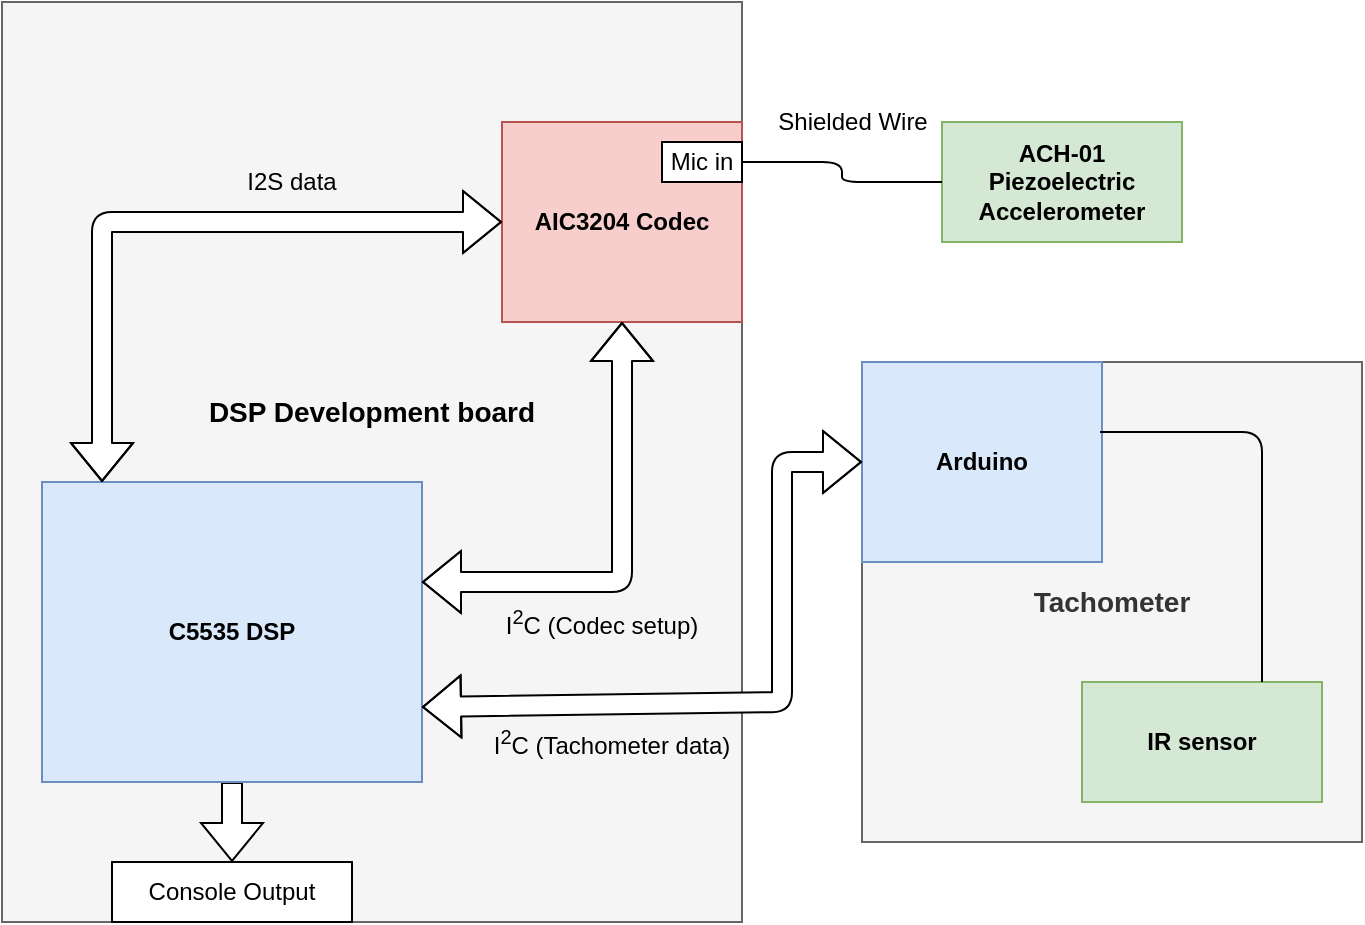 <mxfile version="13.1.0" type="github"><diagram id="wpj7TwDH2nFVK5qCcx0z" name="Page-1"><mxGraphModel dx="1422" dy="763" grid="1" gridSize="10" guides="1" tooltips="1" connect="1" arrows="1" fold="1" page="1" pageScale="1" pageWidth="850" pageHeight="1100" math="0" shadow="0"><root><mxCell id="0"/><mxCell id="1" parent="0"/><mxCell id="dRyhZqgdDWfJTCzduBJQ-8" value="" style="rounded=0;whiteSpace=wrap;html=1;fillColor=#f5f5f5;strokeColor=#666666;fontColor=#333333;" vertex="1" parent="1"><mxGeometry x="60" y="100" width="370" height="460" as="geometry"/></mxCell><mxCell id="dRyhZqgdDWfJTCzduBJQ-7" value="&lt;font style=&quot;font-size: 14px&quot;&gt;&lt;b&gt;Tachometer&lt;/b&gt;&lt;/font&gt;" style="rounded=0;whiteSpace=wrap;html=1;fillColor=#f5f5f5;strokeColor=#666666;fontColor=#333333;" vertex="1" parent="1"><mxGeometry x="490" y="280" width="250" height="240" as="geometry"/></mxCell><mxCell id="dRyhZqgdDWfJTCzduBJQ-24" style="edgeStyle=orthogonalEdgeStyle;rounded=0;orthogonalLoop=1;jettySize=auto;html=1;exitX=0.5;exitY=1;exitDx=0;exitDy=0;fillColor=#ffffff;shape=flexArrow;" edge="1" parent="1" source="dRyhZqgdDWfJTCzduBJQ-1" target="dRyhZqgdDWfJTCzduBJQ-23"><mxGeometry relative="1" as="geometry"/></mxCell><mxCell id="dRyhZqgdDWfJTCzduBJQ-1" value="&lt;b&gt;C5535 DSP&lt;/b&gt;" style="rounded=0;whiteSpace=wrap;html=1;fillColor=#dae8fc;strokeColor=#6c8ebf;" vertex="1" parent="1"><mxGeometry x="80" y="340" width="190" height="150" as="geometry"/></mxCell><mxCell id="dRyhZqgdDWfJTCzduBJQ-2" value="&lt;b&gt;AIC3204 Codec&lt;/b&gt;" style="rounded=0;whiteSpace=wrap;html=1;fillColor=#f8cecc;strokeColor=#b85450;" vertex="1" parent="1"><mxGeometry x="310" y="160" width="120" height="100" as="geometry"/></mxCell><mxCell id="dRyhZqgdDWfJTCzduBJQ-3" value="&lt;b&gt;ACH-01 Piezoelectric Accelerometer&lt;/b&gt;" style="rounded=0;whiteSpace=wrap;html=1;fillColor=#d5e8d4;strokeColor=#82b366;" vertex="1" parent="1"><mxGeometry x="530" y="160" width="120" height="60" as="geometry"/></mxCell><mxCell id="dRyhZqgdDWfJTCzduBJQ-4" value="&lt;div&gt;&lt;b&gt;Arduino&lt;/b&gt;&lt;/div&gt;" style="rounded=0;whiteSpace=wrap;html=1;fillColor=#dae8fc;strokeColor=#6c8ebf;" vertex="1" parent="1"><mxGeometry x="490" y="280" width="120" height="100" as="geometry"/></mxCell><mxCell id="dRyhZqgdDWfJTCzduBJQ-5" value="&lt;b&gt;IR sensor&lt;/b&gt;" style="rounded=0;whiteSpace=wrap;html=1;fillColor=#d5e8d4;strokeColor=#82b366;" vertex="1" parent="1"><mxGeometry x="600" y="440" width="120" height="60" as="geometry"/></mxCell><mxCell id="dRyhZqgdDWfJTCzduBJQ-9" value="" style="shape=flexArrow;endArrow=classic;startArrow=classic;html=1;entryX=0;entryY=0.5;entryDx=0;entryDy=0;fillColor=#ffffff;" edge="1" parent="1" target="dRyhZqgdDWfJTCzduBJQ-2"><mxGeometry width="50" height="50" relative="1" as="geometry"><mxPoint x="110" y="340" as="sourcePoint"/><mxPoint x="160" y="290" as="targetPoint"/><Array as="points"><mxPoint x="110" y="210"/></Array></mxGeometry></mxCell><mxCell id="dRyhZqgdDWfJTCzduBJQ-10" value="" style="endArrow=none;html=1;entryX=0;entryY=0.5;entryDx=0;entryDy=0;" edge="1" parent="1" target="dRyhZqgdDWfJTCzduBJQ-3"><mxGeometry width="50" height="50" relative="1" as="geometry"><mxPoint x="430" y="180" as="sourcePoint"/><mxPoint x="510" y="160" as="targetPoint"/><Array as="points"><mxPoint x="480" y="180"/><mxPoint x="480" y="190"/></Array></mxGeometry></mxCell><mxCell id="dRyhZqgdDWfJTCzduBJQ-12" value="Mic in" style="rounded=0;whiteSpace=wrap;html=1;" vertex="1" parent="1"><mxGeometry x="390" y="170" width="40" height="20" as="geometry"/></mxCell><mxCell id="dRyhZqgdDWfJTCzduBJQ-14" value="" style="shape=flexArrow;endArrow=classic;startArrow=classic;html=1;entryX=0.5;entryY=1;entryDx=0;entryDy=0;fillColor=#ffffff;" edge="1" parent="1" target="dRyhZqgdDWfJTCzduBJQ-2"><mxGeometry width="50" height="50" relative="1" as="geometry"><mxPoint x="270" y="390" as="sourcePoint"/><mxPoint x="320" y="340" as="targetPoint"/><Array as="points"><mxPoint x="370" y="390"/></Array></mxGeometry></mxCell><mxCell id="dRyhZqgdDWfJTCzduBJQ-15" value="I2S data" style="text;html=1;strokeColor=none;fillColor=none;align=center;verticalAlign=middle;whiteSpace=wrap;rounded=0;" vertex="1" parent="1"><mxGeometry x="170" y="180" width="70" height="20" as="geometry"/></mxCell><mxCell id="dRyhZqgdDWfJTCzduBJQ-16" value="I&lt;sup&gt;2&lt;/sup&gt;C (Codec setup)" style="text;html=1;strokeColor=none;fillColor=none;align=center;verticalAlign=middle;whiteSpace=wrap;rounded=0;" vertex="1" parent="1"><mxGeometry x="300" y="400" width="120" height="20" as="geometry"/></mxCell><mxCell id="dRyhZqgdDWfJTCzduBJQ-17" value="" style="endArrow=none;html=1;entryX=0.75;entryY=0;entryDx=0;entryDy=0;exitX=0.992;exitY=0.35;exitDx=0;exitDy=0;exitPerimeter=0;" edge="1" parent="1" source="dRyhZqgdDWfJTCzduBJQ-4" target="dRyhZqgdDWfJTCzduBJQ-5"><mxGeometry width="50" height="50" relative="1" as="geometry"><mxPoint x="620" y="350" as="sourcePoint"/><mxPoint x="670" y="300" as="targetPoint"/><Array as="points"><mxPoint x="690" y="315"/></Array></mxGeometry></mxCell><mxCell id="dRyhZqgdDWfJTCzduBJQ-19" value="" style="shape=flexArrow;endArrow=classic;startArrow=classic;html=1;fillColor=#ffffff;entryX=0;entryY=0.5;entryDx=0;entryDy=0;exitX=1;exitY=0.75;exitDx=0;exitDy=0;" edge="1" parent="1" source="dRyhZqgdDWfJTCzduBJQ-1" target="dRyhZqgdDWfJTCzduBJQ-4"><mxGeometry width="50" height="50" relative="1" as="geometry"><mxPoint x="330" y="500" as="sourcePoint"/><mxPoint x="380" y="450" as="targetPoint"/><Array as="points"><mxPoint x="450" y="450"/><mxPoint x="450" y="330"/></Array></mxGeometry></mxCell><mxCell id="dRyhZqgdDWfJTCzduBJQ-20" value="I&lt;sup&gt;2&lt;/sup&gt;C (Tachometer data)" style="text;html=1;strokeColor=none;fillColor=none;align=center;verticalAlign=middle;whiteSpace=wrap;rounded=0;" vertex="1" parent="1"><mxGeometry x="300" y="460" width="130" height="20" as="geometry"/></mxCell><mxCell id="dRyhZqgdDWfJTCzduBJQ-21" value="Shielded Wire" style="text;html=1;align=center;verticalAlign=middle;resizable=0;points=[];autosize=1;" vertex="1" parent="1"><mxGeometry x="440" y="150" width="90" height="20" as="geometry"/></mxCell><mxCell id="dRyhZqgdDWfJTCzduBJQ-22" value="&lt;font style=&quot;font-size: 14px&quot;&gt;&lt;b&gt;DSP Development board&lt;/b&gt;&lt;/font&gt;" style="text;html=1;strokeColor=none;fillColor=none;align=center;verticalAlign=middle;whiteSpace=wrap;rounded=0;" vertex="1" parent="1"><mxGeometry x="155" y="280" width="180" height="50" as="geometry"/></mxCell><mxCell id="dRyhZqgdDWfJTCzduBJQ-23" value="Console Output" style="rounded=0;whiteSpace=wrap;html=1;" vertex="1" parent="1"><mxGeometry x="115" y="530" width="120" height="30" as="geometry"/></mxCell></root></mxGraphModel></diagram></mxfile>
